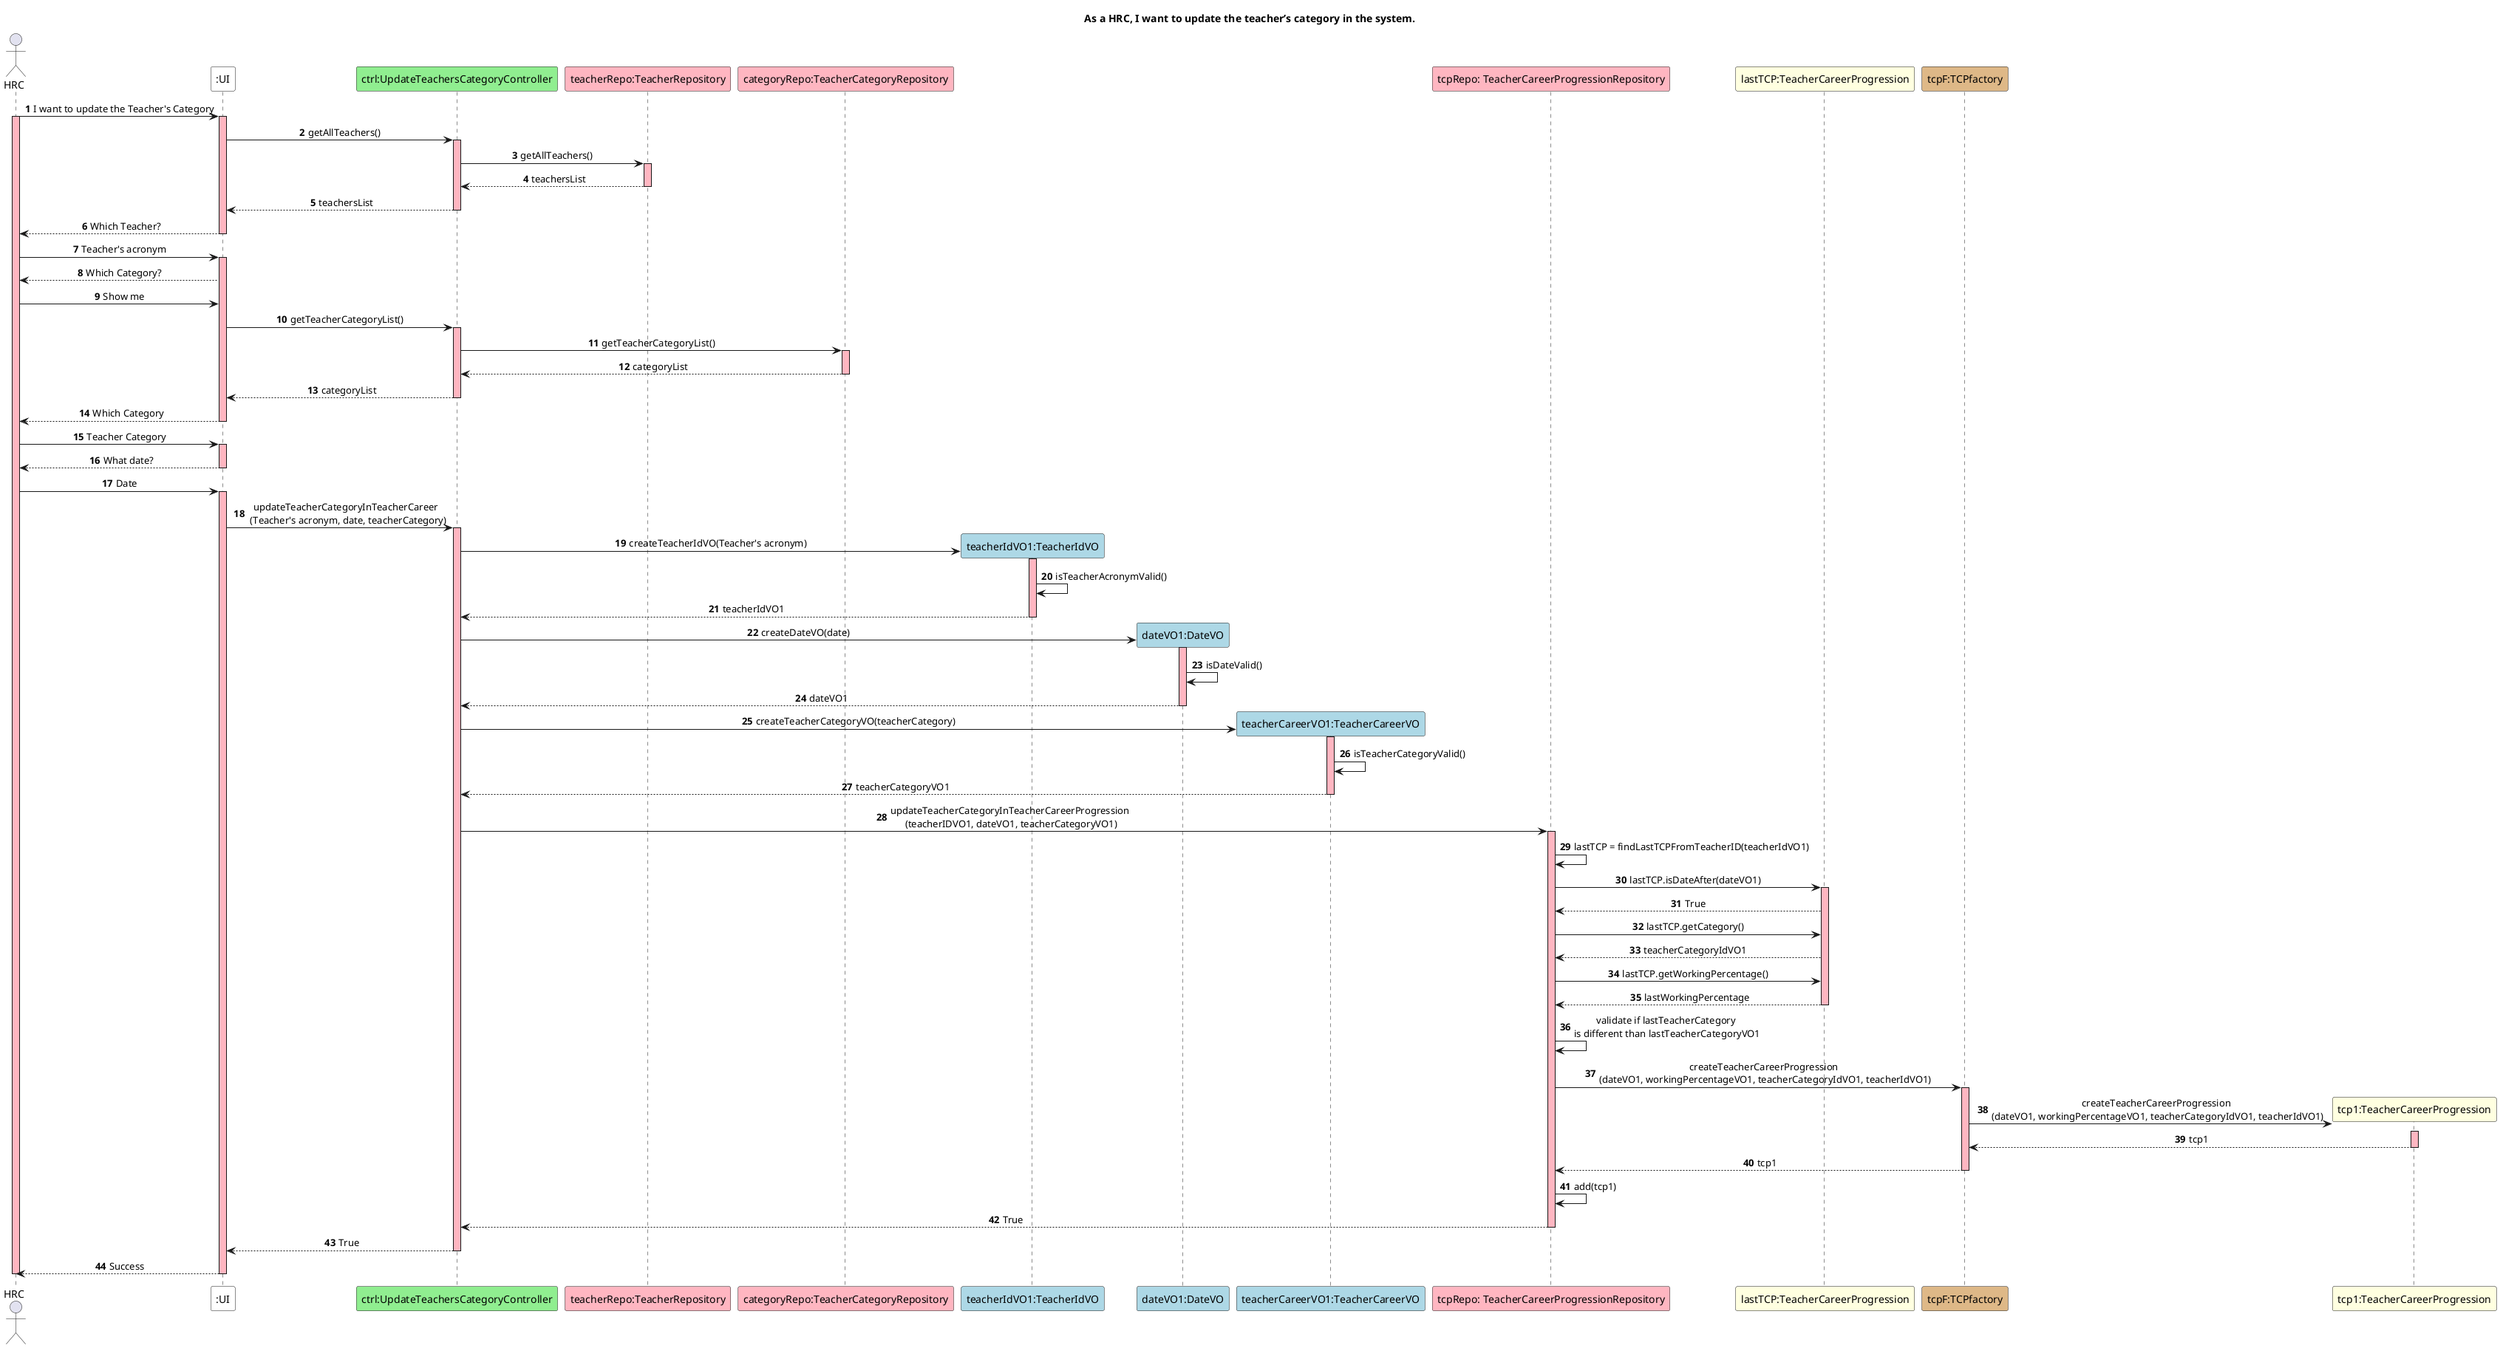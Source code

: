 @startuml
skinparam sequenceMessageAlign center
skinparam sequenceLifeLineBackgroundColor #lightpink
autonumber
title: As a HRC, I want to update the teacher’s category in the system.

actor HRC
participant ":UI" as UI #white
participant "ctrl:UpdateTeachersCategoryController" as Controller #lightgreen
participant "teacherRepo:TeacherRepository" as TRepo #lightpink
participant "categoryRepo:TeacherCategoryRepository" as TCRepo #lightpink
participant "teacherIdVO1:TeacherIdVO" as teacherIdVO1 #lightblue
participant "dateVO1:DateVO" as dateVO1 #lightblue
participant "teacherCareerVO1:TeacherCareerVO" as tcVO1 #lightblue
participant "tcpRepo: TeacherCareerProgressionRepository" as TCPRepo #lightpink
participant "lastTCP:TeacherCareerProgression" as TCP #lightyellow
participant "tcpF:TCPfactory" as TCPf #burlywood
participant "tcp1:TeacherCareerProgression" as TCP1 #lightyellow

HRC -> UI : I want to update the Teacher's Category
activate HRC
activate UI
UI -> Controller : getAllTeachers()
activate Controller
Controller -> TRepo : getAllTeachers()
activate TRepo
TRepo --> Controller : teachersList
deactivate TRepo
Controller --> UI : teachersList
deactivate Controller
UI --> HRC : Which Teacher?
deactivate UI
HRC -> UI : Teacher's acronym
activate UI
UI --> HRC : Which Category?
HRC -> UI : Show me
UI -> Controller : getTeacherCategoryList()
activate Controller
Controller -> TCRepo : getTeacherCategoryList()
activate TCRepo
TCRepo --> Controller : categoryList
deactivate TCRepo
Controller --> UI : categoryList
deactivate Controller
UI --> HRC : Which Category
deactivate UI
HRC -> UI : Teacher Category
activate UI
UI --> HRC : What date?
deactivate UI
HRC -> UI : Date
activate UI
UI -> Controller : updateTeacherCategoryInTeacherCareer \n (Teacher's acronym, date, teacherCategory)
activate Controller

Controller -> teacherIdVO1** : createTeacherIdVO(Teacher's acronym)
activate teacherIdVO1
teacherIdVO1 -> teacherIdVO1 : isTeacherAcronymValid()
teacherIdVO1 --> Controller : teacherIdVO1
deactivate teacherIdVO1

Controller -> dateVO1** : createDateVO(date)
activate dateVO1
dateVO1 -> dateVO1 : isDateValid()
dateVO1 --> Controller : dateVO1
deactivate dateVO1

Controller -> tcVO1** : createTeacherCategoryVO(teacherCategory)
activate tcVO1
tcVO1 -> tcVO1 : isTeacherCategoryValid()
tcVO1 --> Controller : teacherCategoryVO1
deactivate tcVO1

Controller -> TCPRepo : updateTeacherCategoryInTeacherCareerProgression \n(teacherIDVO1, dateVO1, teacherCategoryVO1)
activate TCPRepo

TCPRepo -> TCPRepo : lastTCP = findLastTCPFromTeacherID(teacherIdVO1)
TCPRepo -> TCP : lastTCP.isDateAfter(dateVO1)
activate TCP
TCP --> TCPRepo: True
TCPRepo -> TCP : lastTCP.getCategory()
TCP --> TCPRepo : teacherCategoryIdVO1
TCPRepo -> TCP : lastTCP.getWorkingPercentage()
TCP --> TCPRepo : lastWorkingPercentage
deactivate TCP
TCPRepo -> TCPRepo : validate if lastTeacherCategory \nis different than lastTeacherCategoryVO1

TCPRepo -> TCPf : createTeacherCareerProgression \n(dateVO1, workingPercentageVO1, teacherCategoryIdVO1, teacherIdVO1)
activate TCPf
TCPf -> TCP1** : createTeacherCareerProgression \n(dateVO1, workingPercentageVO1, teacherCategoryIdVO1, teacherIdVO1)
activate TCP1
TCP1 --> TCPf : tcp1
deactivate TCP1
TCPf --> TCPRepo : tcp1
deactivate TCPf
TCPRepo -> TCPRepo: add(tcp1)
TCPRepo --> Controller : True
deactivate TCPRepo

Controller --> UI : True
deactivate Controller
UI --> HRC : Success
deactivate UI
deactivate HRC

@enduml